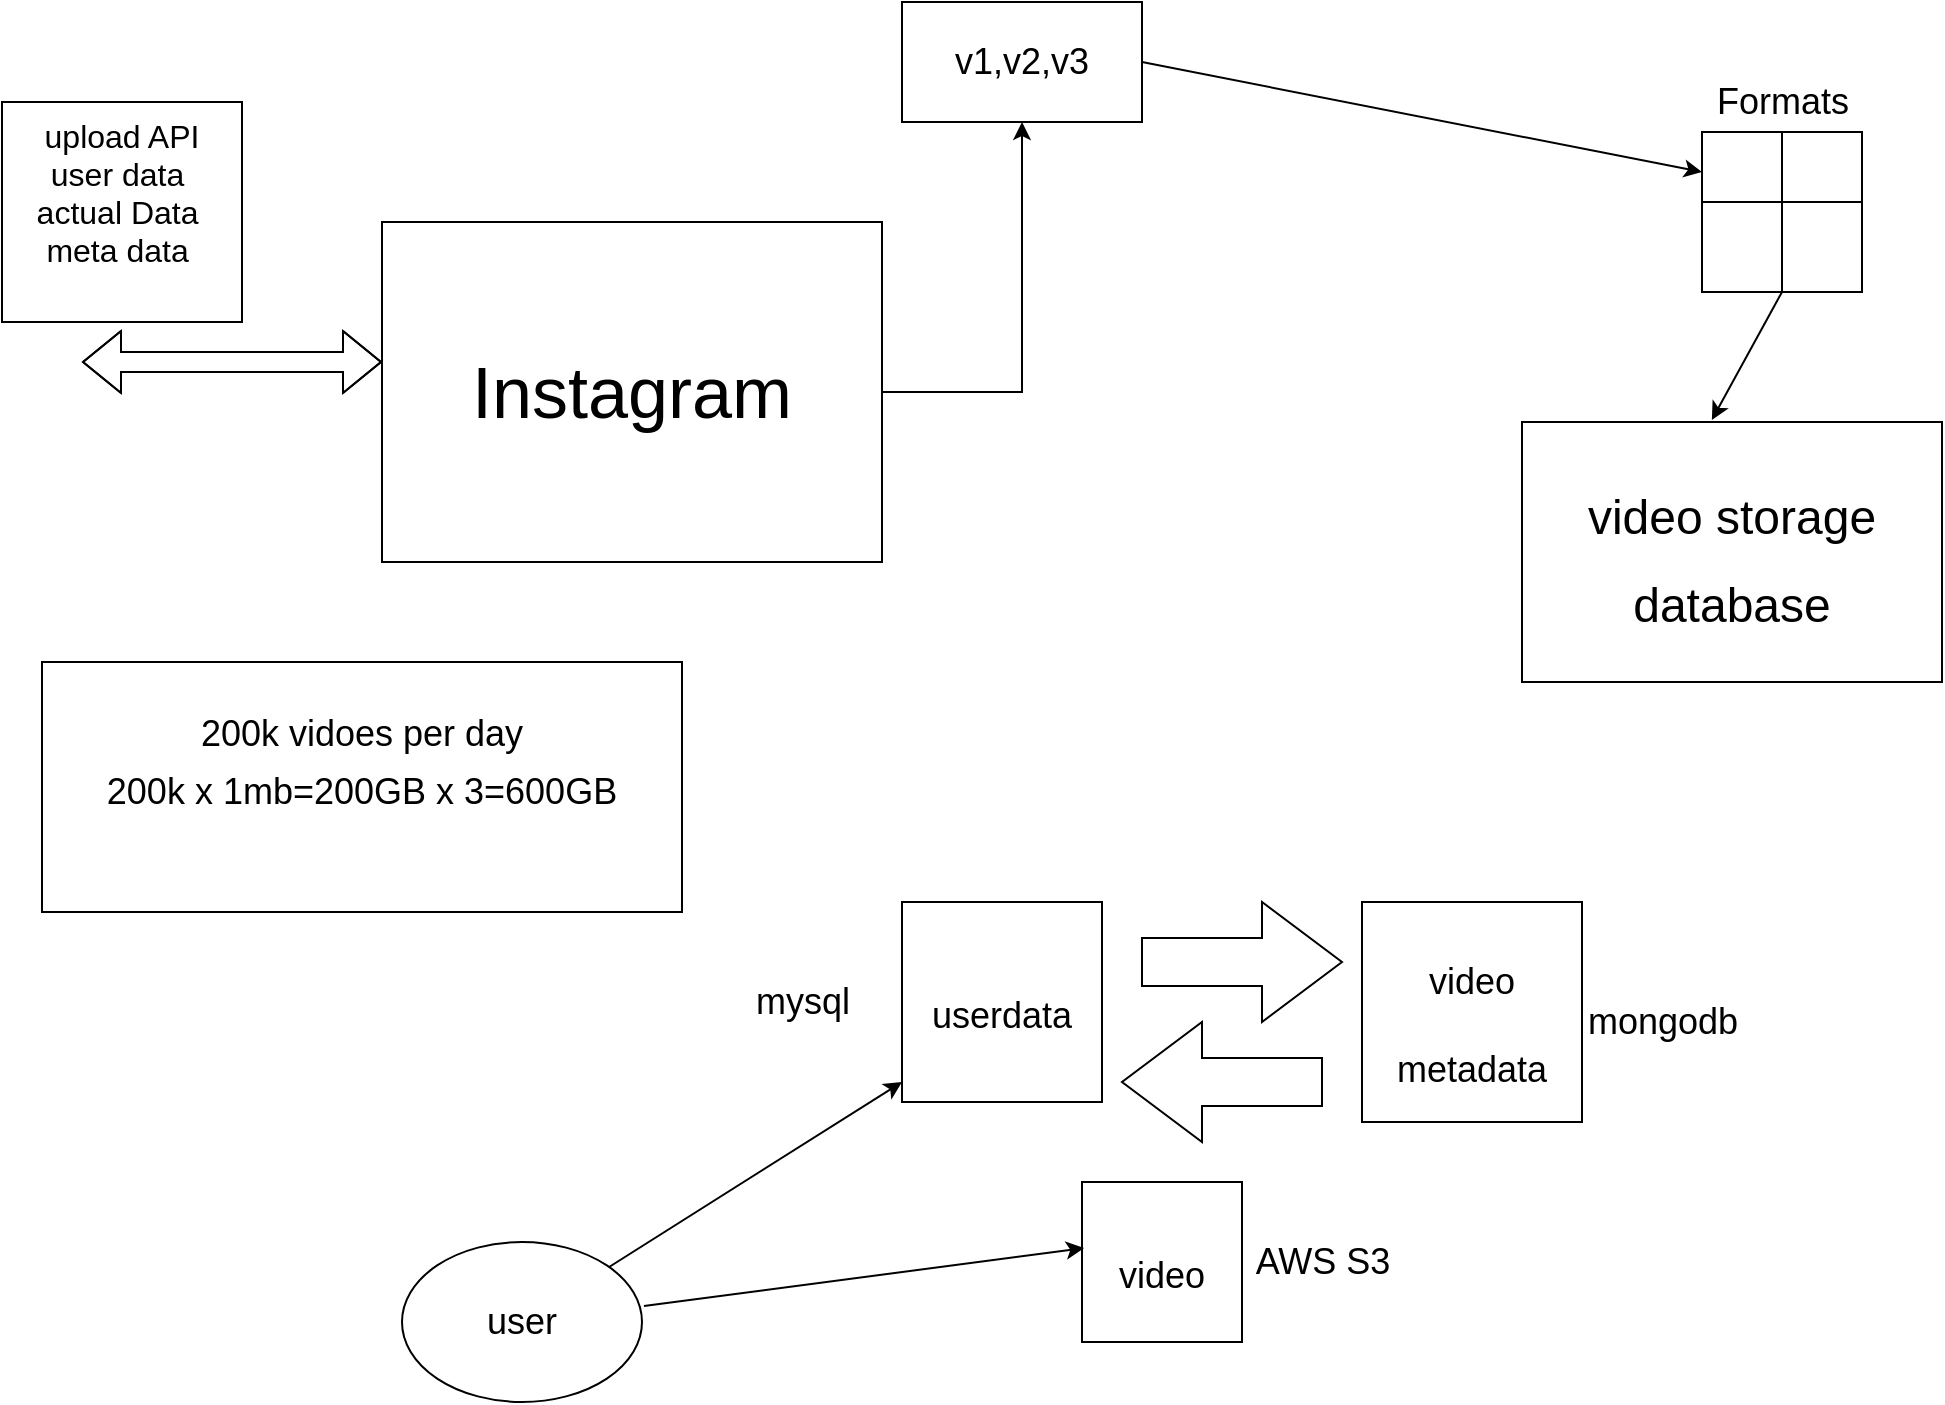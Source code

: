 <mxfile version="15.5.6" type="github">
  <diagram id="OQs3iEAa0W9RXveFbX1_" name="Page-1">
    <mxGraphModel dx="1179" dy="773" grid="1" gridSize="10" guides="1" tooltips="1" connect="1" arrows="1" fold="1" page="1" pageScale="1" pageWidth="1100" pageHeight="850" math="0" shadow="0">
      <root>
        <mxCell id="0" />
        <mxCell id="1" parent="0" />
        <mxCell id="wIqfOvaZARciwxkc9W19-1" value="&lt;font size=&quot;3&quot;&gt;upload API&lt;br&gt;user data&amp;nbsp;&lt;br&gt;actual Data&amp;nbsp;&lt;br&gt;meta data&amp;nbsp;&lt;br&gt;&lt;br&gt;&lt;/font&gt;" style="rounded=0;whiteSpace=wrap;html=1;fontFamily=Helvetica;" vertex="1" parent="1">
          <mxGeometry x="20" y="120" width="120" height="110" as="geometry" />
        </mxCell>
        <mxCell id="wIqfOvaZARciwxkc9W19-14" style="edgeStyle=orthogonalEdgeStyle;rounded=0;orthogonalLoop=1;jettySize=auto;html=1;fontFamily=Helvetica;fontSize=18;" edge="1" parent="1" source="wIqfOvaZARciwxkc9W19-2" target="wIqfOvaZARciwxkc9W19-13">
          <mxGeometry relative="1" as="geometry" />
        </mxCell>
        <mxCell id="wIqfOvaZARciwxkc9W19-2" value="Instagram" style="rounded=0;whiteSpace=wrap;html=1;fontFamily=Helvetica;fontSize=36;" vertex="1" parent="1">
          <mxGeometry x="210" y="180" width="250" height="170" as="geometry" />
        </mxCell>
        <mxCell id="wIqfOvaZARciwxkc9W19-4" value="" style="shape=flexArrow;endArrow=classic;startArrow=classic;html=1;rounded=0;fontFamily=Helvetica;fontSize=36;" edge="1" parent="1">
          <mxGeometry width="100" height="100" relative="1" as="geometry">
            <mxPoint x="60" y="250" as="sourcePoint" />
            <mxPoint x="210" y="250" as="targetPoint" />
            <Array as="points">
              <mxPoint x="140" y="250" />
            </Array>
          </mxGeometry>
        </mxCell>
        <mxCell id="wIqfOvaZARciwxkc9W19-5" value="&lt;font style=&quot;font-size: 18px&quot;&gt;userdata&lt;/font&gt;" style="whiteSpace=wrap;html=1;aspect=fixed;fontFamily=Helvetica;fontSize=36;" vertex="1" parent="1">
          <mxGeometry x="470" y="520" width="100" height="100" as="geometry" />
        </mxCell>
        <mxCell id="wIqfOvaZARciwxkc9W19-6" value="&lt;font style=&quot;font-size: 18px&quot;&gt;video&lt;/font&gt;" style="whiteSpace=wrap;html=1;aspect=fixed;fontFamily=Helvetica;fontSize=36;" vertex="1" parent="1">
          <mxGeometry x="560" y="660" width="80" height="80" as="geometry" />
        </mxCell>
        <mxCell id="wIqfOvaZARciwxkc9W19-7" value="&lt;font style=&quot;font-size: 18px&quot;&gt;video metadata&lt;/font&gt;" style="whiteSpace=wrap;html=1;aspect=fixed;fontFamily=Helvetica;fontSize=36;" vertex="1" parent="1">
          <mxGeometry x="700" y="520" width="110" height="110" as="geometry" />
        </mxCell>
        <mxCell id="wIqfOvaZARciwxkc9W19-8" value="&lt;font style=&quot;font-size: 24px&quot;&gt;video storage database&lt;/font&gt;" style="rounded=0;whiteSpace=wrap;html=1;fontFamily=Helvetica;fontSize=36;" vertex="1" parent="1">
          <mxGeometry x="780" y="280" width="210" height="130" as="geometry" />
        </mxCell>
        <mxCell id="wIqfOvaZARciwxkc9W19-10" value="mysql" style="text;html=1;align=center;verticalAlign=middle;resizable=0;points=[];autosize=1;strokeColor=none;fillColor=none;fontSize=18;fontFamily=Helvetica;" vertex="1" parent="1">
          <mxGeometry x="390" y="555" width="60" height="30" as="geometry" />
        </mxCell>
        <mxCell id="wIqfOvaZARciwxkc9W19-11" value="mongodb" style="text;html=1;align=center;verticalAlign=middle;resizable=0;points=[];autosize=1;strokeColor=none;fillColor=none;fontSize=18;fontFamily=Helvetica;" vertex="1" parent="1">
          <mxGeometry x="805" y="565" width="90" height="30" as="geometry" />
        </mxCell>
        <mxCell id="wIqfOvaZARciwxkc9W19-12" value="AWS S3" style="text;html=1;align=center;verticalAlign=middle;resizable=0;points=[];autosize=1;strokeColor=none;fillColor=none;fontSize=18;fontFamily=Helvetica;" vertex="1" parent="1">
          <mxGeometry x="640" y="685" width="80" height="30" as="geometry" />
        </mxCell>
        <mxCell id="wIqfOvaZARciwxkc9W19-13" value="v1,v2,v3" style="rounded=0;whiteSpace=wrap;html=1;fontFamily=Helvetica;fontSize=18;" vertex="1" parent="1">
          <mxGeometry x="470" y="70" width="120" height="60" as="geometry" />
        </mxCell>
        <mxCell id="wIqfOvaZARciwxkc9W19-15" value="&lt;font style=&quot;font-size: 18px&quot;&gt;200k vidoes per day&lt;br&gt;200k x 1mb=200GB x 3=600GB&lt;br&gt;&lt;br&gt;&lt;/font&gt;" style="rounded=0;whiteSpace=wrap;html=1;fontFamily=Helvetica;fontSize=24;" vertex="1" parent="1">
          <mxGeometry x="40" y="400" width="320" height="125" as="geometry" />
        </mxCell>
        <mxCell id="wIqfOvaZARciwxkc9W19-16" value="" style="shape=internalStorage;whiteSpace=wrap;html=1;backgroundOutline=1;fontFamily=Helvetica;fontSize=18;dx=40;dy=35;" vertex="1" parent="1">
          <mxGeometry x="870" y="135" width="80" height="80" as="geometry" />
        </mxCell>
        <mxCell id="wIqfOvaZARciwxkc9W19-17" value="Formats" style="text;html=1;align=center;verticalAlign=middle;resizable=0;points=[];autosize=1;strokeColor=none;fillColor=none;fontSize=18;fontFamily=Helvetica;" vertex="1" parent="1">
          <mxGeometry x="870" y="105" width="80" height="30" as="geometry" />
        </mxCell>
        <mxCell id="wIqfOvaZARciwxkc9W19-21" value="" style="shape=singleArrow;whiteSpace=wrap;html=1;arrowWidth=0.4;arrowSize=0.4;fontFamily=Helvetica;fontSize=18;" vertex="1" parent="1">
          <mxGeometry x="590" y="520" width="100" height="60" as="geometry" />
        </mxCell>
        <mxCell id="wIqfOvaZARciwxkc9W19-23" value="" style="shape=singleArrow;whiteSpace=wrap;html=1;arrowWidth=0.4;arrowSize=0.4;fontFamily=Helvetica;fontSize=18;direction=west;" vertex="1" parent="1">
          <mxGeometry x="580" y="580" width="100" height="60" as="geometry" />
        </mxCell>
        <mxCell id="wIqfOvaZARciwxkc9W19-24" value="user" style="ellipse;whiteSpace=wrap;html=1;fontFamily=Helvetica;fontSize=18;" vertex="1" parent="1">
          <mxGeometry x="220" y="690" width="120" height="80" as="geometry" />
        </mxCell>
        <mxCell id="wIqfOvaZARciwxkc9W19-26" value="" style="endArrow=classic;html=1;rounded=0;fontFamily=Helvetica;fontSize=18;" edge="1" parent="1" source="wIqfOvaZARciwxkc9W19-24">
          <mxGeometry width="50" height="50" relative="1" as="geometry">
            <mxPoint x="420" y="660" as="sourcePoint" />
            <mxPoint x="470" y="610" as="targetPoint" />
          </mxGeometry>
        </mxCell>
        <mxCell id="wIqfOvaZARciwxkc9W19-27" value="" style="endArrow=classic;html=1;rounded=0;fontFamily=Helvetica;fontSize=18;exitX=1.008;exitY=0.4;exitDx=0;exitDy=0;exitPerimeter=0;entryX=0.013;entryY=0.413;entryDx=0;entryDy=0;entryPerimeter=0;" edge="1" parent="1" source="wIqfOvaZARciwxkc9W19-24" target="wIqfOvaZARciwxkc9W19-6">
          <mxGeometry width="50" height="50" relative="1" as="geometry">
            <mxPoint x="470" y="725" as="sourcePoint" />
            <mxPoint x="520" y="675" as="targetPoint" />
          </mxGeometry>
        </mxCell>
        <mxCell id="wIqfOvaZARciwxkc9W19-28" value="" style="endArrow=classic;html=1;rounded=0;fontFamily=Helvetica;fontSize=18;exitX=1;exitY=0.5;exitDx=0;exitDy=0;entryX=0;entryY=0.25;entryDx=0;entryDy=0;" edge="1" parent="1" source="wIqfOvaZARciwxkc9W19-13" target="wIqfOvaZARciwxkc9W19-16">
          <mxGeometry width="50" height="50" relative="1" as="geometry">
            <mxPoint x="690" y="170" as="sourcePoint" />
            <mxPoint x="740" y="120" as="targetPoint" />
          </mxGeometry>
        </mxCell>
        <mxCell id="wIqfOvaZARciwxkc9W19-29" value="" style="endArrow=classic;html=1;rounded=0;fontFamily=Helvetica;fontSize=18;entryX=0.452;entryY=-0.008;entryDx=0;entryDy=0;entryPerimeter=0;exitX=0.5;exitY=1;exitDx=0;exitDy=0;" edge="1" parent="1" source="wIqfOvaZARciwxkc9W19-16" target="wIqfOvaZARciwxkc9W19-8">
          <mxGeometry width="50" height="50" relative="1" as="geometry">
            <mxPoint x="820" y="230" as="sourcePoint" />
            <mxPoint x="900" y="220" as="targetPoint" />
          </mxGeometry>
        </mxCell>
      </root>
    </mxGraphModel>
  </diagram>
</mxfile>
